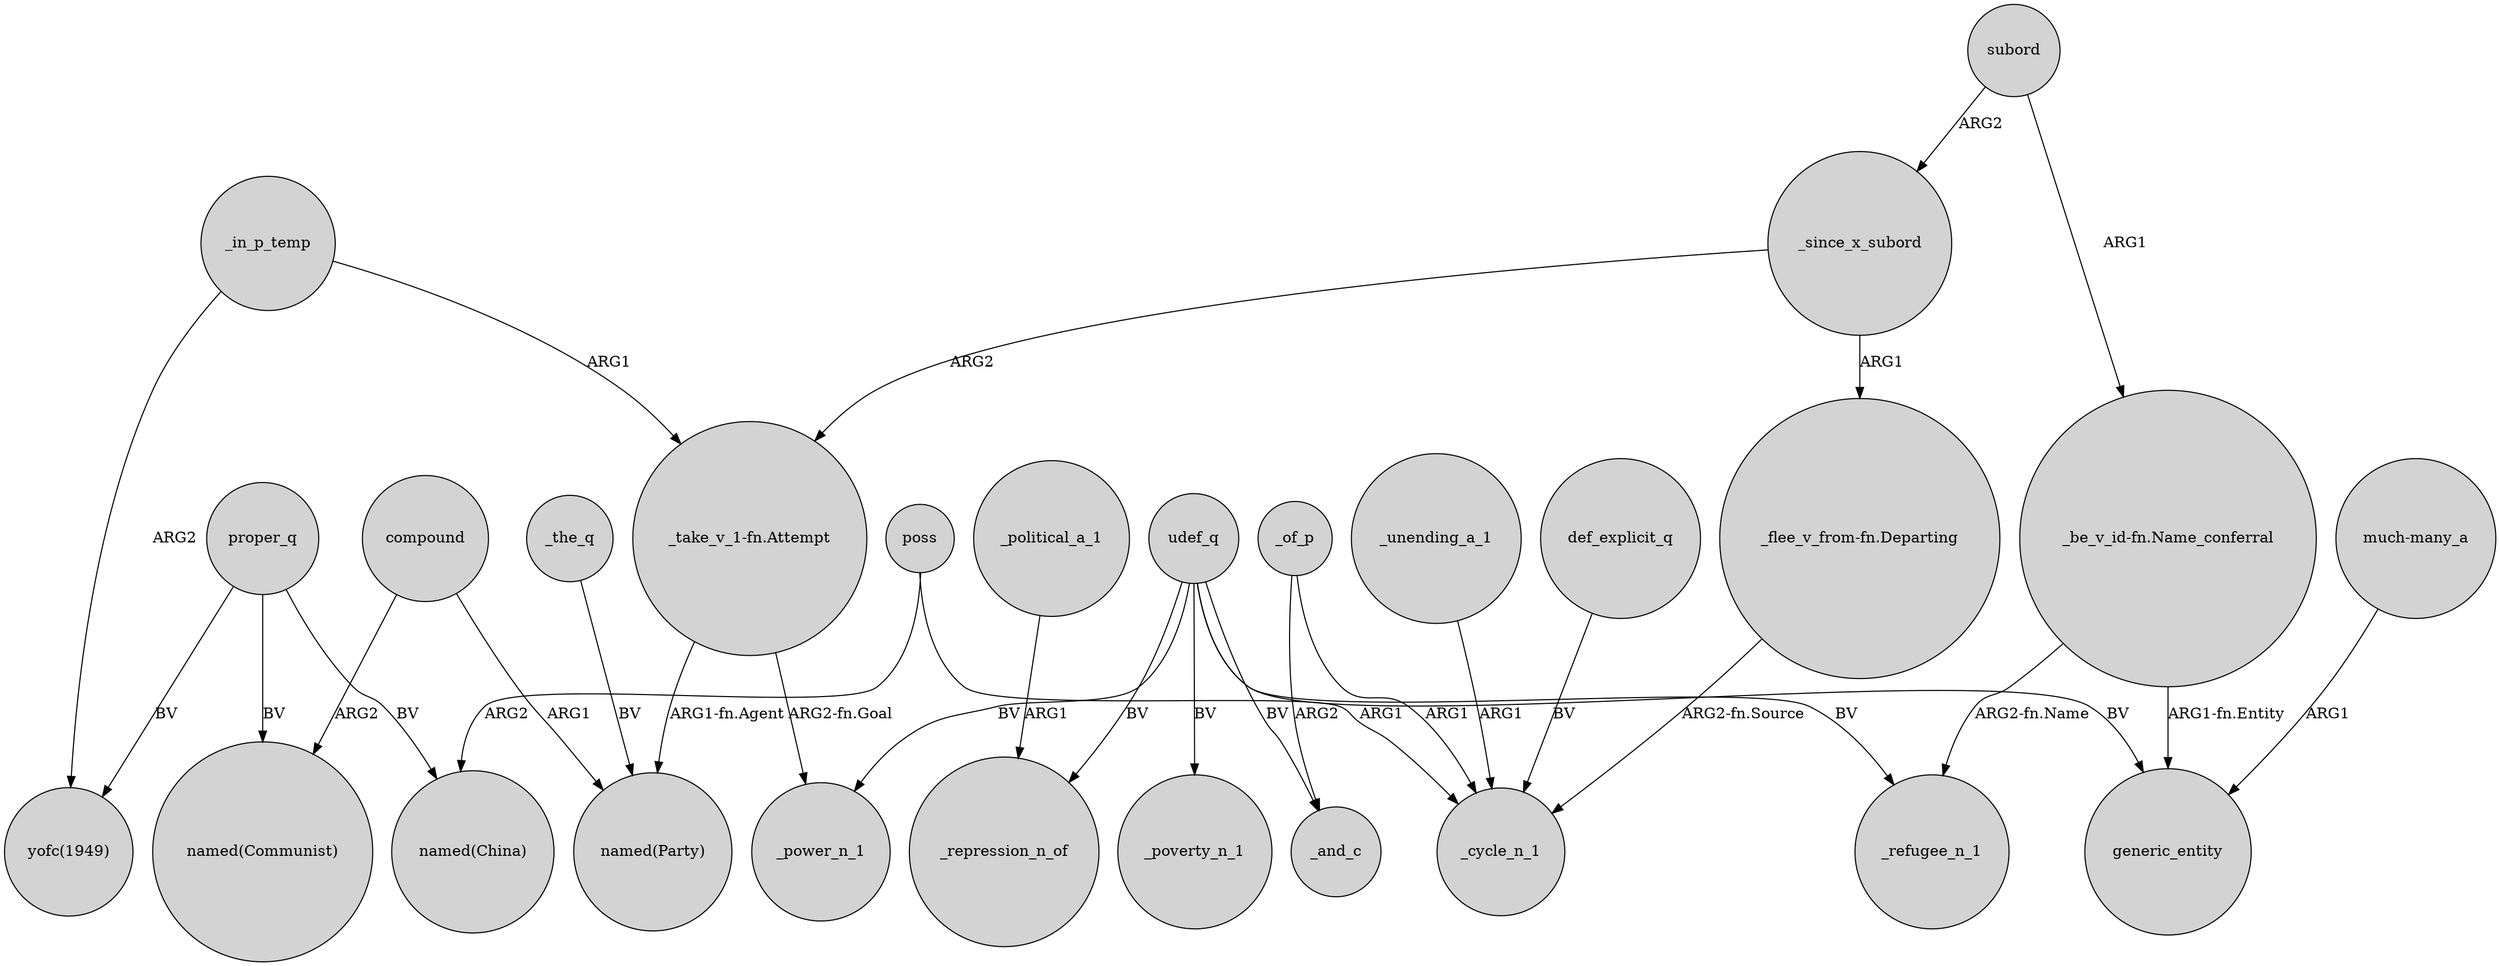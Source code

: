 digraph {
	node [shape=circle style=filled]
	_in_p_temp -> "yofc(1949)" [label=ARG2]
	udef_q -> _repression_n_of [label=BV]
	subord -> _since_x_subord [label=ARG2]
	def_explicit_q -> _cycle_n_1 [label=BV]
	_of_p -> _and_c [label=ARG2]
	poss -> _cycle_n_1 [label=ARG1]
	proper_q -> "yofc(1949)" [label=BV]
	"_take_v_1-fn.Attempt" -> _power_n_1 [label="ARG2-fn.Goal"]
	_in_p_temp -> "_take_v_1-fn.Attempt" [label=ARG1]
	compound -> "named(Communist)" [label=ARG2]
	udef_q -> _and_c [label=BV]
	subord -> "_be_v_id-fn.Name_conferral" [label=ARG1]
	udef_q -> generic_entity [label=BV]
	"_take_v_1-fn.Attempt" -> "named(Party)" [label="ARG1-fn.Agent"]
	_since_x_subord -> "_take_v_1-fn.Attempt" [label=ARG2]
	"_be_v_id-fn.Name_conferral" -> _refugee_n_1 [label="ARG2-fn.Name"]
	udef_q -> _refugee_n_1 [label=BV]
	_the_q -> "named(Party)" [label=BV]
	"much-many_a" -> generic_entity [label=ARG1]
	compound -> "named(Party)" [label=ARG1]
	_since_x_subord -> "_flee_v_from-fn.Departing" [label=ARG1]
	udef_q -> _poverty_n_1 [label=BV]
	"_be_v_id-fn.Name_conferral" -> generic_entity [label="ARG1-fn.Entity"]
	_unending_a_1 -> _cycle_n_1 [label=ARG1]
	"_flee_v_from-fn.Departing" -> _cycle_n_1 [label="ARG2-fn.Source"]
	proper_q -> "named(China)" [label=BV]
	proper_q -> "named(Communist)" [label=BV]
	_of_p -> _cycle_n_1 [label=ARG1]
	poss -> "named(China)" [label=ARG2]
	_political_a_1 -> _repression_n_of [label=ARG1]
	udef_q -> _power_n_1 [label=BV]
}
